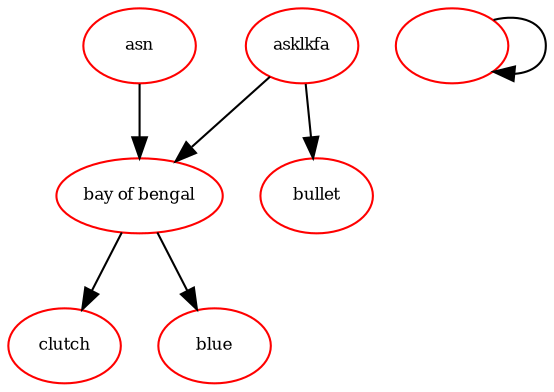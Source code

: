digraph RGL__DirectedAdjacencyGraph {
    "bay of bengal" [
        color = red,
        fillcolor = yellow,
        fontsize = 8,
        label = "bay of bengal"
    ]

    clutch [
        color = red,
        fillcolor = yellow,
        fontsize = 8,
        label = clutch
    ]

    asklkfa [
        color = red,
        fillcolor = yellow,
        fontsize = 8,
        label = asklkfa
    ]

    "" [
        color = red,
        fillcolor = yellow,
        fontsize = 8,
        label = ""
    ]

    bullet [
        color = red,
        fillcolor = yellow,
        fontsize = 8,
        label = bullet
    ]

    asn [
        color = red,
        fillcolor = yellow,
        fontsize = 8,
        label = asn
    ]

    blue [
        color = red,
        fillcolor = yellow,
        fontsize = 8,
        label = blue
    ]

    "bay of bengal" -> clutch [
        fontsize = 8
    ]

    "bay of bengal" -> blue [
        fontsize = 8
    ]

    asklkfa -> "bay of bengal" [
        fontsize = 8
    ]

    asklkfa -> bullet [
        fontsize = 8
    ]

    "" -> "" [
        fontsize = 8
    ]

    asn -> "bay of bengal" [
        fontsize = 8
    ]
}
